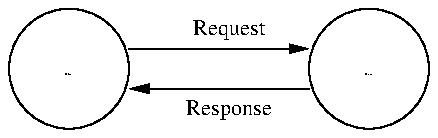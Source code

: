 ...\"
...\"  @OSF_COPYRIGHT@
...\"  COPYRIGHT NOTICE
...\"  Copyright (c) 1990, 1991, 1992, 1993 Open Software Foundation, Inc.
...\"  ALL RIGHTS RESERVED (DCE).  See the file named COPYRIGHT.DCE in the
...\"  src directory for the full copyright text.
...\"
...\"
...\" HISTORY
...\" $Log: 1_overview_01.pic,v $
...\" Revision 1.1.2.3  1993/01/29  17:19:57  cjd
...\" 	Embedded copyright notice
...\" 	[1993/01/29  17:03:57  cjd]
...\"
...\" Revision 1.1.2.2  1992/09/01  17:11:14  weir
...\" 	Moved
...\" 	[1992/09/01  16:59:45  weir]
...\" 
...\" Revision 1.1  1992/01/29  15:41:54  damon
...\" 	Initial revision
...\" 
...\" $EndLog$
...\"
...\" (c) Copyright 1991, Open Software Foundation, Inc. ALL RIGHTS RESERVED
.PS
scale = 80
"\fR\s10Server\s0\fP"  at 144, 24
"\fR\s10Client\s0\fP"  at 24, 24
"\fR\s8Response\s0\fP"  at 88, 8
"\fR\s8Request\s0\fP"  at 88, 40
line ->  from 120, 16 \
	to 48, 16 
line ->  from 48, 32 \
	to 120, 32 
circle radius 24 at 144, 24
circle radius 24 at 24, 24
.PE
